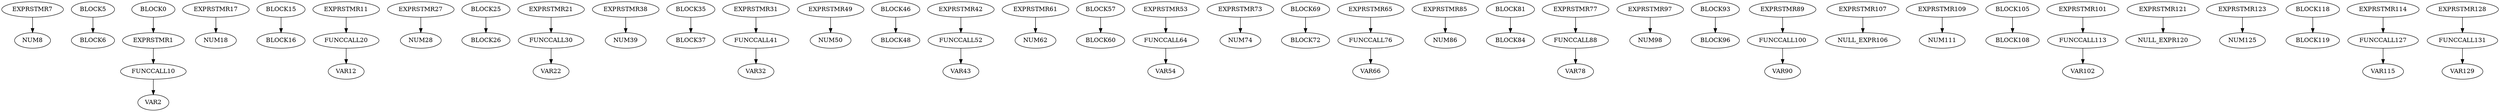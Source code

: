 digraph A { 
EXPRSTMR7 -> NUM8
BLOCK5 -> BLOCK6
FUNCCALL10 -> VAR2
EXPRSTMR1 -> FUNCCALL10
EXPRSTMR17 -> NUM18
BLOCK15 -> BLOCK16
FUNCCALL20 -> VAR12
EXPRSTMR11 -> FUNCCALL20
EXPRSTMR27 -> NUM28
BLOCK25 -> BLOCK26
FUNCCALL30 -> VAR22
EXPRSTMR21 -> FUNCCALL30
EXPRSTMR38 -> NUM39
BLOCK35 -> BLOCK37
FUNCCALL41 -> VAR32
EXPRSTMR31 -> FUNCCALL41
EXPRSTMR49 -> NUM50
BLOCK46 -> BLOCK48
FUNCCALL52 -> VAR43
EXPRSTMR42 -> FUNCCALL52
EXPRSTMR61 -> NUM62
BLOCK57 -> BLOCK60
FUNCCALL64 -> VAR54
EXPRSTMR53 -> FUNCCALL64
EXPRSTMR73 -> NUM74
BLOCK69 -> BLOCK72
FUNCCALL76 -> VAR66
EXPRSTMR65 -> FUNCCALL76
EXPRSTMR85 -> NUM86
BLOCK81 -> BLOCK84
FUNCCALL88 -> VAR78
EXPRSTMR77 -> FUNCCALL88
EXPRSTMR97 -> NUM98
BLOCK93 -> BLOCK96
FUNCCALL100 -> VAR90
EXPRSTMR89 -> FUNCCALL100
EXPRSTMR107 -> NULL_EXPR106
EXPRSTMR109 -> NUM111
BLOCK105 -> BLOCK108
FUNCCALL113 -> VAR102
EXPRSTMR101 -> FUNCCALL113
EXPRSTMR121 -> NULL_EXPR120
EXPRSTMR123 -> NUM125
BLOCK118 -> BLOCK119
FUNCCALL127 -> VAR115
EXPRSTMR114 -> FUNCCALL127
FUNCCALL131 -> VAR129
EXPRSTMR128 -> FUNCCALL131
BLOCK0 -> EXPRSTMR1
}
